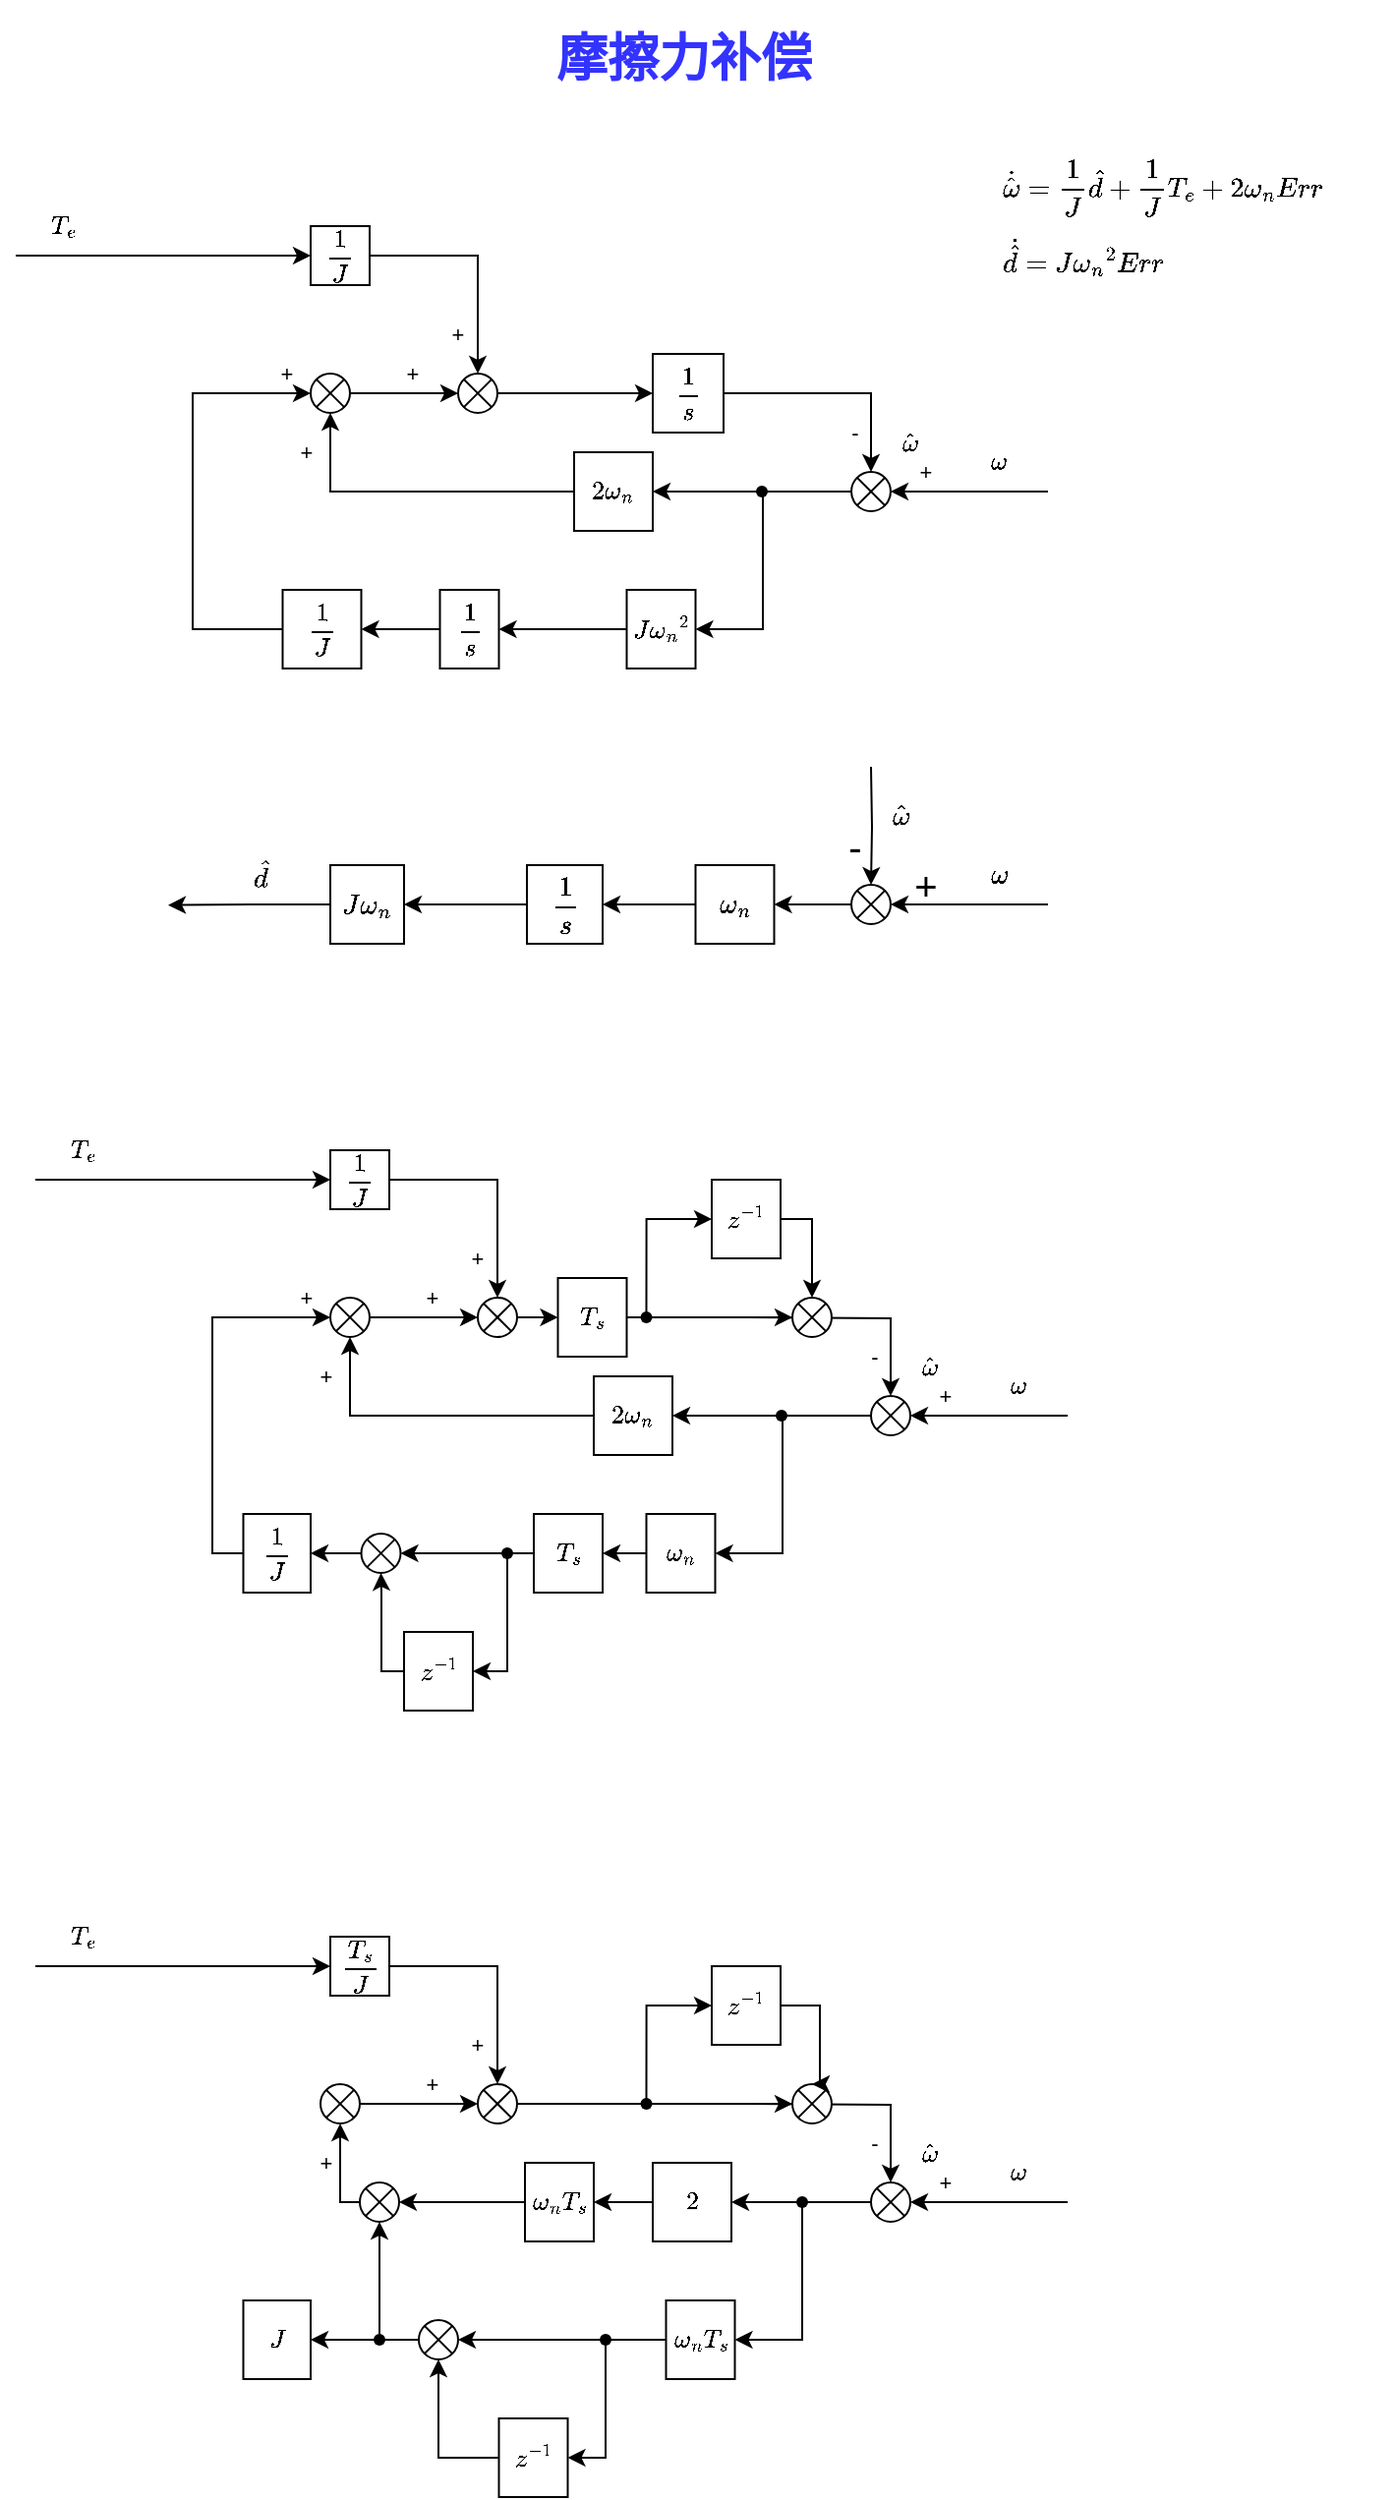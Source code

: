 <mxfile version="28.2.4">
  <diagram name="第 1 页" id="Th382Obgh3NiBqKPN3cL">
    <mxGraphModel dx="681" dy="425" grid="1" gridSize="10" guides="1" tooltips="1" connect="1" arrows="1" fold="1" page="1" pageScale="1" pageWidth="827" pageHeight="1169" math="1" shadow="0">
      <root>
        <mxCell id="0" />
        <mxCell id="1" parent="0" />
        <mxCell id="MlWx3oXdz5i_NhMliBFA-1" value="摩擦力补偿" style="text;html=1;align=center;verticalAlign=middle;whiteSpace=wrap;rounded=0;fontSize=26;fontFamily=Comic Sans MS;fontColor=#3333FF;fontStyle=1" parent="1" vertex="1">
          <mxGeometry x="260" y="20" width="280" height="60" as="geometry" />
        </mxCell>
        <mxCell id="MlWx3oXdz5i_NhMliBFA-36" style="edgeStyle=orthogonalEdgeStyle;rounded=0;orthogonalLoop=1;jettySize=auto;html=1;exitX=0;exitY=0.5;exitDx=0;exitDy=0;entryX=0;entryY=0.5;entryDx=0;entryDy=0;fontSize=11;" parent="1" source="tTgp64TYwJS2IwkTk9Bb-24" target="MlWx3oXdz5i_NhMliBFA-33" edge="1">
          <mxGeometry relative="1" as="geometry">
            <Array as="points">
              <mxPoint x="150" y="340" />
              <mxPoint x="150" y="220" />
            </Array>
          </mxGeometry>
        </mxCell>
        <mxCell id="tTgp64TYwJS2IwkTk9Bb-25" style="edgeStyle=orthogonalEdgeStyle;rounded=0;orthogonalLoop=1;jettySize=auto;html=1;exitX=0;exitY=0.5;exitDx=0;exitDy=0;entryX=1;entryY=0.5;entryDx=0;entryDy=0;fontSize=11;" edge="1" parent="1" source="MlWx3oXdz5i_NhMliBFA-4" target="tTgp64TYwJS2IwkTk9Bb-24">
          <mxGeometry relative="1" as="geometry" />
        </mxCell>
        <mxCell id="MlWx3oXdz5i_NhMliBFA-4" value="\[\frac{1}{s}\]" style="rounded=0;whiteSpace=wrap;html=1;fontSize=11;" parent="1" vertex="1">
          <mxGeometry x="275.75" y="320" width="30" height="40" as="geometry" />
        </mxCell>
        <mxCell id="MlWx3oXdz5i_NhMliBFA-37" style="edgeStyle=orthogonalEdgeStyle;rounded=0;orthogonalLoop=1;jettySize=auto;html=1;exitX=0;exitY=0.5;exitDx=0;exitDy=0;entryX=0.5;entryY=1;entryDx=0;entryDy=0;fontSize=11;" parent="1" source="MlWx3oXdz5i_NhMliBFA-5" target="MlWx3oXdz5i_NhMliBFA-33" edge="1">
          <mxGeometry relative="1" as="geometry">
            <mxPoint x="180" y="260" as="targetPoint" />
          </mxGeometry>
        </mxCell>
        <mxCell id="MlWx3oXdz5i_NhMliBFA-5" value="\[{2\omega _n}\]" style="rounded=0;whiteSpace=wrap;html=1;fontSize=11;" parent="1" vertex="1">
          <mxGeometry x="344" y="250" width="40" height="40" as="geometry" />
        </mxCell>
        <mxCell id="MlWx3oXdz5i_NhMliBFA-30" style="edgeStyle=orthogonalEdgeStyle;rounded=0;orthogonalLoop=1;jettySize=auto;html=1;exitX=0;exitY=0.5;exitDx=0;exitDy=0;entryX=1;entryY=0.5;entryDx=0;entryDy=0;fontSize=11;" parent="1" source="MlWx3oXdz5i_NhMliBFA-6" target="MlWx3oXdz5i_NhMliBFA-4" edge="1">
          <mxGeometry relative="1" as="geometry" />
        </mxCell>
        <mxCell id="MlWx3oXdz5i_NhMliBFA-6" value="\[J{\omega _n}^2\]" style="rounded=0;whiteSpace=wrap;html=1;fontSize=11;" parent="1" vertex="1">
          <mxGeometry x="370.75" y="320" width="35" height="40" as="geometry" />
        </mxCell>
        <mxCell id="MlWx3oXdz5i_NhMliBFA-7" value="" style="group;fontSize=11;" parent="1" vertex="1" connectable="0">
          <mxGeometry x="285" y="210" width="20" height="20" as="geometry" />
        </mxCell>
        <mxCell id="MlWx3oXdz5i_NhMliBFA-8" value="" style="ellipse;whiteSpace=wrap;html=1;aspect=fixed;fontSize=11;" parent="MlWx3oXdz5i_NhMliBFA-7" vertex="1">
          <mxGeometry width="20" height="20" as="geometry" />
        </mxCell>
        <mxCell id="MlWx3oXdz5i_NhMliBFA-9" value="" style="endArrow=none;html=1;rounded=0;entryX=1;entryY=1;entryDx=0;entryDy=0;exitX=0;exitY=0;exitDx=0;exitDy=0;fontSize=11;" parent="MlWx3oXdz5i_NhMliBFA-7" source="MlWx3oXdz5i_NhMliBFA-8" target="MlWx3oXdz5i_NhMliBFA-8" edge="1">
          <mxGeometry width="50" height="50" relative="1" as="geometry">
            <mxPoint x="-19.99" as="sourcePoint" />
            <mxPoint x="30.01" y="-50" as="targetPoint" />
          </mxGeometry>
        </mxCell>
        <mxCell id="MlWx3oXdz5i_NhMliBFA-10" value="" style="endArrow=none;html=1;rounded=0;entryX=0;entryY=1;entryDx=0;entryDy=0;exitX=1;exitY=0;exitDx=0;exitDy=0;fontSize=11;" parent="MlWx3oXdz5i_NhMliBFA-7" source="MlWx3oXdz5i_NhMliBFA-8" target="MlWx3oXdz5i_NhMliBFA-8" edge="1">
          <mxGeometry width="50" height="50" relative="1" as="geometry">
            <mxPoint x="-10" y="-10" as="sourcePoint" />
            <mxPoint x="29.99" y="-10" as="targetPoint" />
          </mxGeometry>
        </mxCell>
        <mxCell id="MlWx3oXdz5i_NhMliBFA-19" style="edgeStyle=orthogonalEdgeStyle;rounded=0;orthogonalLoop=1;jettySize=auto;html=1;exitX=1;exitY=0.5;exitDx=0;exitDy=0;entryX=0.5;entryY=0;entryDx=0;entryDy=0;fontSize=11;" parent="1" source="MlWx3oXdz5i_NhMliBFA-13" target="MlWx3oXdz5i_NhMliBFA-8" edge="1">
          <mxGeometry relative="1" as="geometry" />
        </mxCell>
        <mxCell id="MlWx3oXdz5i_NhMliBFA-13" value="\[\frac{1}{J}\]" style="rounded=0;whiteSpace=wrap;html=1;fontSize=11;" parent="1" vertex="1">
          <mxGeometry x="210" y="135" width="30" height="30" as="geometry" />
        </mxCell>
        <mxCell id="MlWx3oXdz5i_NhMliBFA-17" style="edgeStyle=orthogonalEdgeStyle;rounded=0;orthogonalLoop=1;jettySize=auto;html=1;exitX=0;exitY=1;exitDx=0;exitDy=0;entryX=0;entryY=0.5;entryDx=0;entryDy=0;fontSize=11;" parent="1" source="MlWx3oXdz5i_NhMliBFA-16" target="MlWx3oXdz5i_NhMliBFA-13" edge="1">
          <mxGeometry relative="1" as="geometry">
            <Array as="points">
              <mxPoint x="140" y="150" />
              <mxPoint x="140" y="150" />
            </Array>
          </mxGeometry>
        </mxCell>
        <mxCell id="MlWx3oXdz5i_NhMliBFA-16" value="\[{T_e}\]" style="rounded=0;whiteSpace=wrap;html=1;fontSize=11;strokeColor=none;fillColor=none;" parent="1" vertex="1">
          <mxGeometry x="60" y="120" width="50" height="30" as="geometry" />
        </mxCell>
        <mxCell id="MlWx3oXdz5i_NhMliBFA-27" style="edgeStyle=orthogonalEdgeStyle;rounded=0;orthogonalLoop=1;jettySize=auto;html=1;exitX=1;exitY=0.5;exitDx=0;exitDy=0;entryX=0.5;entryY=0;entryDx=0;entryDy=0;fontSize=11;" parent="1" source="MlWx3oXdz5i_NhMliBFA-18" target="MlWx3oXdz5i_NhMliBFA-24" edge="1">
          <mxGeometry relative="1" as="geometry" />
        </mxCell>
        <mxCell id="MlWx3oXdz5i_NhMliBFA-18" value="\[\frac{1}{s}\]" style="rounded=0;whiteSpace=wrap;html=1;fontSize=11;" parent="1" vertex="1">
          <mxGeometry x="384" y="200" width="36" height="40" as="geometry" />
        </mxCell>
        <mxCell id="MlWx3oXdz5i_NhMliBFA-28" style="edgeStyle=orthogonalEdgeStyle;rounded=0;orthogonalLoop=1;jettySize=auto;html=1;exitX=1;exitY=1;exitDx=0;exitDy=0;entryX=1;entryY=0.5;entryDx=0;entryDy=0;fontSize=11;" parent="1" source="MlWx3oXdz5i_NhMliBFA-21" target="MlWx3oXdz5i_NhMliBFA-24" edge="1">
          <mxGeometry relative="1" as="geometry">
            <Array as="points">
              <mxPoint x="545" y="270" />
              <mxPoint x="545" y="270" />
            </Array>
          </mxGeometry>
        </mxCell>
        <mxCell id="MlWx3oXdz5i_NhMliBFA-21" value="\[\omega \]" style="rounded=0;whiteSpace=wrap;html=1;fontSize=11;strokeColor=none;fillColor=none;" parent="1" vertex="1">
          <mxGeometry x="535" y="240" width="50" height="30" as="geometry" />
        </mxCell>
        <mxCell id="MlWx3oXdz5i_NhMliBFA-23" value="" style="group;fontSize=11;" parent="1" vertex="1" connectable="0">
          <mxGeometry x="485" y="260" width="20" height="20" as="geometry" />
        </mxCell>
        <mxCell id="MlWx3oXdz5i_NhMliBFA-24" value="" style="ellipse;whiteSpace=wrap;html=1;aspect=fixed;fontSize=11;" parent="MlWx3oXdz5i_NhMliBFA-23" vertex="1">
          <mxGeometry width="20" height="20" as="geometry" />
        </mxCell>
        <mxCell id="MlWx3oXdz5i_NhMliBFA-25" value="" style="endArrow=none;html=1;rounded=0;entryX=1;entryY=1;entryDx=0;entryDy=0;exitX=0;exitY=0;exitDx=0;exitDy=0;fontSize=11;" parent="MlWx3oXdz5i_NhMliBFA-23" source="MlWx3oXdz5i_NhMliBFA-24" target="MlWx3oXdz5i_NhMliBFA-24" edge="1">
          <mxGeometry width="50" height="50" relative="1" as="geometry">
            <mxPoint x="-19.99" as="sourcePoint" />
            <mxPoint x="30.01" y="-50" as="targetPoint" />
          </mxGeometry>
        </mxCell>
        <mxCell id="MlWx3oXdz5i_NhMliBFA-26" value="" style="endArrow=none;html=1;rounded=0;entryX=0;entryY=1;entryDx=0;entryDy=0;exitX=1;exitY=0;exitDx=0;exitDy=0;fontSize=11;" parent="MlWx3oXdz5i_NhMliBFA-23" source="MlWx3oXdz5i_NhMliBFA-24" target="MlWx3oXdz5i_NhMliBFA-24" edge="1">
          <mxGeometry width="50" height="50" relative="1" as="geometry">
            <mxPoint x="-10" y="-10" as="sourcePoint" />
            <mxPoint x="29.99" y="-10" as="targetPoint" />
          </mxGeometry>
        </mxCell>
        <mxCell id="MlWx3oXdz5i_NhMliBFA-29" style="edgeStyle=orthogonalEdgeStyle;rounded=0;orthogonalLoop=1;jettySize=auto;html=1;exitX=0;exitY=0.5;exitDx=0;exitDy=0;entryX=1;entryY=0.5;entryDx=0;entryDy=0;fontSize=11;" parent="1" source="MlWx3oXdz5i_NhMliBFA-24" target="MlWx3oXdz5i_NhMliBFA-6" edge="1">
          <mxGeometry relative="1" as="geometry">
            <Array as="points">
              <mxPoint x="440" y="270" />
              <mxPoint x="440" y="340" />
            </Array>
          </mxGeometry>
        </mxCell>
        <mxCell id="MlWx3oXdz5i_NhMliBFA-32" value="" style="group;fontSize=11;" parent="1" vertex="1" connectable="0">
          <mxGeometry x="210" y="210" width="20" height="20" as="geometry" />
        </mxCell>
        <mxCell id="MlWx3oXdz5i_NhMliBFA-33" value="" style="ellipse;whiteSpace=wrap;html=1;aspect=fixed;fontSize=11;" parent="MlWx3oXdz5i_NhMliBFA-32" vertex="1">
          <mxGeometry width="20" height="20" as="geometry" />
        </mxCell>
        <mxCell id="MlWx3oXdz5i_NhMliBFA-34" value="" style="endArrow=none;html=1;rounded=0;entryX=1;entryY=1;entryDx=0;entryDy=0;exitX=0;exitY=0;exitDx=0;exitDy=0;fontSize=11;" parent="MlWx3oXdz5i_NhMliBFA-32" source="MlWx3oXdz5i_NhMliBFA-33" target="MlWx3oXdz5i_NhMliBFA-33" edge="1">
          <mxGeometry width="50" height="50" relative="1" as="geometry">
            <mxPoint x="-19.99" as="sourcePoint" />
            <mxPoint x="30.01" y="-50" as="targetPoint" />
          </mxGeometry>
        </mxCell>
        <mxCell id="MlWx3oXdz5i_NhMliBFA-35" value="" style="endArrow=none;html=1;rounded=0;entryX=0;entryY=1;entryDx=0;entryDy=0;exitX=1;exitY=0;exitDx=0;exitDy=0;fontSize=11;" parent="MlWx3oXdz5i_NhMliBFA-32" source="MlWx3oXdz5i_NhMliBFA-33" target="MlWx3oXdz5i_NhMliBFA-33" edge="1">
          <mxGeometry width="50" height="50" relative="1" as="geometry">
            <mxPoint x="-10" y="-10" as="sourcePoint" />
            <mxPoint x="29.99" y="-10" as="targetPoint" />
          </mxGeometry>
        </mxCell>
        <mxCell id="MlWx3oXdz5i_NhMliBFA-39" value="" style="shape=waypoint;sketch=0;fillStyle=solid;size=6;pointerEvents=1;points=[];fillColor=none;resizable=0;rotatable=0;perimeter=centerPerimeter;snapToPoint=1;fontSize=11;" parent="1" vertex="1">
          <mxGeometry x="429.5" y="260" width="20" height="20" as="geometry" />
        </mxCell>
        <mxCell id="MlWx3oXdz5i_NhMliBFA-42" style="edgeStyle=orthogonalEdgeStyle;rounded=0;orthogonalLoop=1;jettySize=auto;html=1;exitX=1;exitY=0.5;exitDx=0;exitDy=0;entryX=0;entryY=0.5;entryDx=0;entryDy=0;fontSize=11;" parent="1" source="MlWx3oXdz5i_NhMliBFA-33" target="MlWx3oXdz5i_NhMliBFA-8" edge="1">
          <mxGeometry relative="1" as="geometry" />
        </mxCell>
        <mxCell id="MlWx3oXdz5i_NhMliBFA-43" style="edgeStyle=orthogonalEdgeStyle;rounded=0;orthogonalLoop=1;jettySize=auto;html=1;exitX=1;exitY=0.5;exitDx=0;exitDy=0;entryX=0;entryY=0.5;entryDx=0;entryDy=0;fontSize=11;" parent="1" source="MlWx3oXdz5i_NhMliBFA-8" target="MlWx3oXdz5i_NhMliBFA-18" edge="1">
          <mxGeometry relative="1" as="geometry" />
        </mxCell>
        <mxCell id="MlWx3oXdz5i_NhMliBFA-44" value="+" style="text;html=1;align=center;verticalAlign=middle;whiteSpace=wrap;rounded=0;fontSize=11;" parent="1" vertex="1">
          <mxGeometry x="272.87" y="180" width="24.25" height="20" as="geometry" />
        </mxCell>
        <mxCell id="MlWx3oXdz5i_NhMliBFA-45" value="+" style="text;html=1;align=center;verticalAlign=middle;whiteSpace=wrap;rounded=0;fontSize=11;" parent="1" vertex="1">
          <mxGeometry x="250" y="200" width="24.25" height="20" as="geometry" />
        </mxCell>
        <mxCell id="MlWx3oXdz5i_NhMliBFA-46" value="+" style="text;html=1;align=center;verticalAlign=middle;whiteSpace=wrap;rounded=0;fontSize=11;" parent="1" vertex="1">
          <mxGeometry x="185.75" y="200" width="24.25" height="20" as="geometry" />
        </mxCell>
        <mxCell id="MlWx3oXdz5i_NhMliBFA-47" value="+" style="text;html=1;align=center;verticalAlign=middle;whiteSpace=wrap;rounded=0;fontSize=11;" parent="1" vertex="1">
          <mxGeometry x="195.75" y="240" width="24.25" height="20" as="geometry" />
        </mxCell>
        <mxCell id="MlWx3oXdz5i_NhMliBFA-48" value="-" style="text;html=1;align=center;verticalAlign=middle;whiteSpace=wrap;rounded=0;fontSize=11;" parent="1" vertex="1">
          <mxGeometry x="475" y="230" width="24.25" height="20" as="geometry" />
        </mxCell>
        <mxCell id="MlWx3oXdz5i_NhMliBFA-49" value="+" style="text;html=1;align=center;verticalAlign=middle;whiteSpace=wrap;rounded=0;fontSize=11;" parent="1" vertex="1">
          <mxGeometry x="510.75" y="250" width="24.25" height="20" as="geometry" />
        </mxCell>
        <mxCell id="MlWx3oXdz5i_NhMliBFA-50" value="\[{\hat \omega }\]" style="rounded=0;whiteSpace=wrap;html=1;fontSize=11;strokeColor=none;fillColor=none;" parent="1" vertex="1">
          <mxGeometry x="490" y="230" width="50" height="30" as="geometry" />
        </mxCell>
        <mxCell id="tTgp64TYwJS2IwkTk9Bb-1" style="edgeStyle=orthogonalEdgeStyle;rounded=0;orthogonalLoop=1;jettySize=auto;html=1;exitX=1;exitY=1;exitDx=0;exitDy=0;entryX=1;entryY=0.5;entryDx=0;entryDy=0;" edge="1" parent="1" source="tTgp64TYwJS2IwkTk9Bb-2" target="tTgp64TYwJS2IwkTk9Bb-4">
          <mxGeometry relative="1" as="geometry">
            <Array as="points">
              <mxPoint x="545" y="480" />
              <mxPoint x="545" y="480" />
            </Array>
          </mxGeometry>
        </mxCell>
        <mxCell id="tTgp64TYwJS2IwkTk9Bb-2" value="\[\omega \]" style="rounded=0;whiteSpace=wrap;html=1;fontSize=12;strokeColor=none;fillColor=none;" vertex="1" parent="1">
          <mxGeometry x="535" y="450" width="50" height="30" as="geometry" />
        </mxCell>
        <mxCell id="tTgp64TYwJS2IwkTk9Bb-3" value="" style="group" vertex="1" connectable="0" parent="1">
          <mxGeometry x="485" y="470" width="20" height="20" as="geometry" />
        </mxCell>
        <mxCell id="tTgp64TYwJS2IwkTk9Bb-4" value="" style="ellipse;whiteSpace=wrap;html=1;aspect=fixed;" vertex="1" parent="tTgp64TYwJS2IwkTk9Bb-3">
          <mxGeometry width="20" height="20" as="geometry" />
        </mxCell>
        <mxCell id="tTgp64TYwJS2IwkTk9Bb-5" value="" style="endArrow=none;html=1;rounded=0;entryX=1;entryY=1;entryDx=0;entryDy=0;exitX=0;exitY=0;exitDx=0;exitDy=0;" edge="1" parent="tTgp64TYwJS2IwkTk9Bb-3" source="tTgp64TYwJS2IwkTk9Bb-4" target="tTgp64TYwJS2IwkTk9Bb-4">
          <mxGeometry width="50" height="50" relative="1" as="geometry">
            <mxPoint x="-19.99" as="sourcePoint" />
            <mxPoint x="30.01" y="-50" as="targetPoint" />
          </mxGeometry>
        </mxCell>
        <mxCell id="tTgp64TYwJS2IwkTk9Bb-6" value="" style="endArrow=none;html=1;rounded=0;entryX=0;entryY=1;entryDx=0;entryDy=0;exitX=1;exitY=0;exitDx=0;exitDy=0;" edge="1" parent="tTgp64TYwJS2IwkTk9Bb-3" source="tTgp64TYwJS2IwkTk9Bb-4" target="tTgp64TYwJS2IwkTk9Bb-4">
          <mxGeometry width="50" height="50" relative="1" as="geometry">
            <mxPoint x="-10" y="-10" as="sourcePoint" />
            <mxPoint x="29.99" y="-10" as="targetPoint" />
          </mxGeometry>
        </mxCell>
        <mxCell id="tTgp64TYwJS2IwkTk9Bb-7" value="-" style="text;html=1;align=center;verticalAlign=middle;whiteSpace=wrap;rounded=0;fontSize=20;" vertex="1" parent="1">
          <mxGeometry x="475" y="440" width="24.25" height="20" as="geometry" />
        </mxCell>
        <mxCell id="tTgp64TYwJS2IwkTk9Bb-8" value="+" style="text;html=1;align=center;verticalAlign=middle;whiteSpace=wrap;rounded=0;fontSize=20;" vertex="1" parent="1">
          <mxGeometry x="510.75" y="460" width="24.25" height="20" as="geometry" />
        </mxCell>
        <mxCell id="tTgp64TYwJS2IwkTk9Bb-9" value="\[{\hat \omega }\]" style="rounded=0;whiteSpace=wrap;html=1;fontSize=12;strokeColor=none;fillColor=none;" vertex="1" parent="1">
          <mxGeometry x="485" y="420" width="50" height="30" as="geometry" />
        </mxCell>
        <mxCell id="tTgp64TYwJS2IwkTk9Bb-10" style="edgeStyle=orthogonalEdgeStyle;rounded=0;orthogonalLoop=1;jettySize=auto;html=1;entryX=0.5;entryY=0;entryDx=0;entryDy=0;" edge="1" parent="1" target="tTgp64TYwJS2IwkTk9Bb-4">
          <mxGeometry relative="1" as="geometry">
            <mxPoint x="495" y="410" as="sourcePoint" />
            <mxPoint x="511" y="460" as="targetPoint" />
          </mxGeometry>
        </mxCell>
        <mxCell id="tTgp64TYwJS2IwkTk9Bb-19" style="edgeStyle=orthogonalEdgeStyle;rounded=0;orthogonalLoop=1;jettySize=auto;html=1;exitX=0;exitY=0.5;exitDx=0;exitDy=0;entryX=1;entryY=0.5;entryDx=0;entryDy=0;" edge="1" parent="1" source="tTgp64TYwJS2IwkTk9Bb-11" target="tTgp64TYwJS2IwkTk9Bb-18">
          <mxGeometry relative="1" as="geometry" />
        </mxCell>
        <mxCell id="tTgp64TYwJS2IwkTk9Bb-11" value="\[{\omega _n}\]" style="rounded=0;whiteSpace=wrap;html=1;fontSize=12;" vertex="1" parent="1">
          <mxGeometry x="405.75" y="460" width="40" height="40" as="geometry" />
        </mxCell>
        <mxCell id="tTgp64TYwJS2IwkTk9Bb-12" style="edgeStyle=orthogonalEdgeStyle;rounded=0;orthogonalLoop=1;jettySize=auto;html=1;exitX=0;exitY=0.5;exitDx=0;exitDy=0;entryX=1;entryY=0.5;entryDx=0;entryDy=0;" edge="1" parent="1" source="tTgp64TYwJS2IwkTk9Bb-4" target="tTgp64TYwJS2IwkTk9Bb-11">
          <mxGeometry relative="1" as="geometry" />
        </mxCell>
        <mxCell id="tTgp64TYwJS2IwkTk9Bb-15" value="&lt;span style=&quot;&quot;&gt;\[\dot {\hat \omega} = \frac{1}{J}\hat d + \frac{1}{J}T_e + 2{\omega _n}Err\]&lt;/span&gt;" style="text;html=1;align=left;verticalAlign=middle;whiteSpace=wrap;rounded=0;" vertex="1" parent="1">
          <mxGeometry x="560" y="100" width="200" height="30" as="geometry" />
        </mxCell>
        <mxCell id="tTgp64TYwJS2IwkTk9Bb-17" value="&lt;span style=&quot;&quot;&gt;\[\dot {\hat d} = J{\omega _n}^2Err\]&lt;/span&gt;" style="text;html=1;align=left;verticalAlign=middle;whiteSpace=wrap;rounded=0;" vertex="1" parent="1">
          <mxGeometry x="560" y="135" width="200" height="30" as="geometry" />
        </mxCell>
        <mxCell id="tTgp64TYwJS2IwkTk9Bb-21" style="edgeStyle=orthogonalEdgeStyle;rounded=0;orthogonalLoop=1;jettySize=auto;html=1;exitX=0;exitY=0.5;exitDx=0;exitDy=0;entryX=1;entryY=0.5;entryDx=0;entryDy=0;" edge="1" parent="1" source="tTgp64TYwJS2IwkTk9Bb-18" target="tTgp64TYwJS2IwkTk9Bb-20">
          <mxGeometry relative="1" as="geometry" />
        </mxCell>
        <mxCell id="tTgp64TYwJS2IwkTk9Bb-18" value="\[\frac{1}{s}\]" style="rounded=0;whiteSpace=wrap;html=1;fontSize=12;" vertex="1" parent="1">
          <mxGeometry x="320" y="460" width="38.5" height="40" as="geometry" />
        </mxCell>
        <mxCell id="tTgp64TYwJS2IwkTk9Bb-22" style="edgeStyle=orthogonalEdgeStyle;rounded=0;orthogonalLoop=1;jettySize=auto;html=1;exitX=0;exitY=0.5;exitDx=0;exitDy=0;" edge="1" parent="1" source="tTgp64TYwJS2IwkTk9Bb-20">
          <mxGeometry relative="1" as="geometry">
            <mxPoint x="137.5" y="480.333" as="targetPoint" />
          </mxGeometry>
        </mxCell>
        <mxCell id="tTgp64TYwJS2IwkTk9Bb-20" value="\[J{\omega _n}\]" style="rounded=0;whiteSpace=wrap;html=1;fontSize=12;" vertex="1" parent="1">
          <mxGeometry x="220" y="460" width="37.5" height="40" as="geometry" />
        </mxCell>
        <mxCell id="tTgp64TYwJS2IwkTk9Bb-23" value="\[{\hat d}\]" style="rounded=0;whiteSpace=wrap;html=1;fontSize=12;strokeColor=none;fillColor=none;" vertex="1" parent="1">
          <mxGeometry x="160" y="450" width="50" height="30" as="geometry" />
        </mxCell>
        <mxCell id="tTgp64TYwJS2IwkTk9Bb-24" value="\[\frac{1}{J}\]" style="rounded=0;whiteSpace=wrap;html=1;fontSize=11;" vertex="1" parent="1">
          <mxGeometry x="195.75" y="320" width="40" height="40" as="geometry" />
        </mxCell>
        <mxCell id="tTgp64TYwJS2IwkTk9Bb-26" style="edgeStyle=orthogonalEdgeStyle;rounded=0;orthogonalLoop=1;jettySize=auto;html=1;exitX=0;exitY=0.5;exitDx=0;exitDy=0;entryX=1;entryY=0.5;entryDx=0;entryDy=0;" edge="1" parent="1" source="MlWx3oXdz5i_NhMliBFA-24" target="MlWx3oXdz5i_NhMliBFA-5">
          <mxGeometry relative="1" as="geometry" />
        </mxCell>
        <mxCell id="tTgp64TYwJS2IwkTk9Bb-27" style="edgeStyle=orthogonalEdgeStyle;rounded=0;orthogonalLoop=1;jettySize=auto;html=1;exitX=0;exitY=0.5;exitDx=0;exitDy=0;entryX=0;entryY=0.5;entryDx=0;entryDy=0;fontSize=11;" edge="1" parent="1" source="tTgp64TYwJS2IwkTk9Bb-65" target="tTgp64TYwJS2IwkTk9Bb-52">
          <mxGeometry relative="1" as="geometry">
            <Array as="points">
              <mxPoint x="160" y="810" />
              <mxPoint x="160" y="690" />
            </Array>
          </mxGeometry>
        </mxCell>
        <mxCell id="tTgp64TYwJS2IwkTk9Bb-28" style="edgeStyle=orthogonalEdgeStyle;rounded=0;orthogonalLoop=1;jettySize=auto;html=1;exitX=0;exitY=0.5;exitDx=0;exitDy=0;entryX=1;entryY=0.5;entryDx=0;entryDy=0;fontSize=11;" edge="1" parent="1" source="tTgp64TYwJS2IwkTk9Bb-69" target="tTgp64TYwJS2IwkTk9Bb-65">
          <mxGeometry relative="1" as="geometry">
            <mxPoint x="285.75" y="810" as="sourcePoint" />
          </mxGeometry>
        </mxCell>
        <mxCell id="tTgp64TYwJS2IwkTk9Bb-30" style="edgeStyle=orthogonalEdgeStyle;rounded=0;orthogonalLoop=1;jettySize=auto;html=1;exitX=0;exitY=0.5;exitDx=0;exitDy=0;entryX=0.5;entryY=1;entryDx=0;entryDy=0;fontSize=11;" edge="1" parent="1" source="tTgp64TYwJS2IwkTk9Bb-31" target="tTgp64TYwJS2IwkTk9Bb-52">
          <mxGeometry relative="1" as="geometry">
            <mxPoint x="190" y="730" as="targetPoint" />
          </mxGeometry>
        </mxCell>
        <mxCell id="tTgp64TYwJS2IwkTk9Bb-31" value="\[{2\omega _n}\]" style="rounded=0;whiteSpace=wrap;html=1;fontSize=11;" vertex="1" parent="1">
          <mxGeometry x="354" y="720" width="40" height="40" as="geometry" />
        </mxCell>
        <mxCell id="tTgp64TYwJS2IwkTk9Bb-32" style="edgeStyle=orthogonalEdgeStyle;rounded=0;orthogonalLoop=1;jettySize=auto;html=1;exitX=0;exitY=0.5;exitDx=0;exitDy=0;fontSize=11;entryX=1;entryY=0.5;entryDx=0;entryDy=0;" edge="1" parent="1" source="tTgp64TYwJS2IwkTk9Bb-33" target="tTgp64TYwJS2IwkTk9Bb-72">
          <mxGeometry relative="1" as="geometry">
            <mxPoint x="350" y="810" as="targetPoint" />
          </mxGeometry>
        </mxCell>
        <mxCell id="tTgp64TYwJS2IwkTk9Bb-33" value="\[{\omega _n}\]" style="rounded=0;whiteSpace=wrap;html=1;fontSize=11;" vertex="1" parent="1">
          <mxGeometry x="380.75" y="790" width="35" height="40" as="geometry" />
        </mxCell>
        <mxCell id="tTgp64TYwJS2IwkTk9Bb-34" value="" style="group;fontSize=11;" vertex="1" connectable="0" parent="1">
          <mxGeometry x="295" y="680" width="20" height="20" as="geometry" />
        </mxCell>
        <mxCell id="tTgp64TYwJS2IwkTk9Bb-35" value="" style="ellipse;whiteSpace=wrap;html=1;aspect=fixed;fontSize=11;" vertex="1" parent="tTgp64TYwJS2IwkTk9Bb-34">
          <mxGeometry width="20" height="20" as="geometry" />
        </mxCell>
        <mxCell id="tTgp64TYwJS2IwkTk9Bb-36" value="" style="endArrow=none;html=1;rounded=0;entryX=1;entryY=1;entryDx=0;entryDy=0;exitX=0;exitY=0;exitDx=0;exitDy=0;fontSize=11;" edge="1" parent="tTgp64TYwJS2IwkTk9Bb-34" source="tTgp64TYwJS2IwkTk9Bb-35" target="tTgp64TYwJS2IwkTk9Bb-35">
          <mxGeometry width="50" height="50" relative="1" as="geometry">
            <mxPoint x="-19.99" as="sourcePoint" />
            <mxPoint x="30.01" y="-50" as="targetPoint" />
          </mxGeometry>
        </mxCell>
        <mxCell id="tTgp64TYwJS2IwkTk9Bb-37" value="" style="endArrow=none;html=1;rounded=0;entryX=0;entryY=1;entryDx=0;entryDy=0;exitX=1;exitY=0;exitDx=0;exitDy=0;fontSize=11;" edge="1" parent="tTgp64TYwJS2IwkTk9Bb-34" source="tTgp64TYwJS2IwkTk9Bb-35" target="tTgp64TYwJS2IwkTk9Bb-35">
          <mxGeometry width="50" height="50" relative="1" as="geometry">
            <mxPoint x="-10" y="-10" as="sourcePoint" />
            <mxPoint x="29.99" y="-10" as="targetPoint" />
          </mxGeometry>
        </mxCell>
        <mxCell id="tTgp64TYwJS2IwkTk9Bb-38" style="edgeStyle=orthogonalEdgeStyle;rounded=0;orthogonalLoop=1;jettySize=auto;html=1;exitX=1;exitY=0.5;exitDx=0;exitDy=0;entryX=0.5;entryY=0;entryDx=0;entryDy=0;fontSize=11;" edge="1" parent="1" source="tTgp64TYwJS2IwkTk9Bb-39" target="tTgp64TYwJS2IwkTk9Bb-35">
          <mxGeometry relative="1" as="geometry" />
        </mxCell>
        <mxCell id="tTgp64TYwJS2IwkTk9Bb-39" value="\[\frac{1}{J}\]" style="rounded=0;whiteSpace=wrap;html=1;fontSize=11;" vertex="1" parent="1">
          <mxGeometry x="220" y="605" width="30" height="30" as="geometry" />
        </mxCell>
        <mxCell id="tTgp64TYwJS2IwkTk9Bb-40" style="edgeStyle=orthogonalEdgeStyle;rounded=0;orthogonalLoop=1;jettySize=auto;html=1;exitX=0;exitY=1;exitDx=0;exitDy=0;entryX=0;entryY=0.5;entryDx=0;entryDy=0;fontSize=11;" edge="1" parent="1" source="tTgp64TYwJS2IwkTk9Bb-41" target="tTgp64TYwJS2IwkTk9Bb-39">
          <mxGeometry relative="1" as="geometry">
            <Array as="points">
              <mxPoint x="150" y="620" />
              <mxPoint x="150" y="620" />
            </Array>
          </mxGeometry>
        </mxCell>
        <mxCell id="tTgp64TYwJS2IwkTk9Bb-41" value="\[{T_e}\]" style="rounded=0;whiteSpace=wrap;html=1;fontSize=11;strokeColor=none;fillColor=none;" vertex="1" parent="1">
          <mxGeometry x="70" y="590" width="50" height="30" as="geometry" />
        </mxCell>
        <mxCell id="tTgp64TYwJS2IwkTk9Bb-42" style="edgeStyle=orthogonalEdgeStyle;rounded=0;orthogonalLoop=1;jettySize=auto;html=1;exitX=1;exitY=0.5;exitDx=0;exitDy=0;entryX=0.5;entryY=0;entryDx=0;entryDy=0;fontSize=11;" edge="1" parent="1" target="tTgp64TYwJS2IwkTk9Bb-47">
          <mxGeometry relative="1" as="geometry">
            <mxPoint x="430" y="690" as="sourcePoint" />
          </mxGeometry>
        </mxCell>
        <mxCell id="tTgp64TYwJS2IwkTk9Bb-44" style="edgeStyle=orthogonalEdgeStyle;rounded=0;orthogonalLoop=1;jettySize=auto;html=1;exitX=1;exitY=1;exitDx=0;exitDy=0;entryX=1;entryY=0.5;entryDx=0;entryDy=0;fontSize=11;" edge="1" parent="1" source="tTgp64TYwJS2IwkTk9Bb-45" target="tTgp64TYwJS2IwkTk9Bb-47">
          <mxGeometry relative="1" as="geometry">
            <Array as="points">
              <mxPoint x="555" y="740" />
              <mxPoint x="555" y="740" />
            </Array>
          </mxGeometry>
        </mxCell>
        <mxCell id="tTgp64TYwJS2IwkTk9Bb-45" value="\[\omega \]" style="rounded=0;whiteSpace=wrap;html=1;fontSize=11;strokeColor=none;fillColor=none;" vertex="1" parent="1">
          <mxGeometry x="545" y="710" width="50" height="30" as="geometry" />
        </mxCell>
        <mxCell id="tTgp64TYwJS2IwkTk9Bb-46" value="" style="group;fontSize=11;" vertex="1" connectable="0" parent="1">
          <mxGeometry x="495" y="730" width="20" height="20" as="geometry" />
        </mxCell>
        <mxCell id="tTgp64TYwJS2IwkTk9Bb-47" value="" style="ellipse;whiteSpace=wrap;html=1;aspect=fixed;fontSize=11;" vertex="1" parent="tTgp64TYwJS2IwkTk9Bb-46">
          <mxGeometry width="20" height="20" as="geometry" />
        </mxCell>
        <mxCell id="tTgp64TYwJS2IwkTk9Bb-48" value="" style="endArrow=none;html=1;rounded=0;entryX=1;entryY=1;entryDx=0;entryDy=0;exitX=0;exitY=0;exitDx=0;exitDy=0;fontSize=11;" edge="1" parent="tTgp64TYwJS2IwkTk9Bb-46" source="tTgp64TYwJS2IwkTk9Bb-47" target="tTgp64TYwJS2IwkTk9Bb-47">
          <mxGeometry width="50" height="50" relative="1" as="geometry">
            <mxPoint x="-19.99" as="sourcePoint" />
            <mxPoint x="30.01" y="-50" as="targetPoint" />
          </mxGeometry>
        </mxCell>
        <mxCell id="tTgp64TYwJS2IwkTk9Bb-49" value="" style="endArrow=none;html=1;rounded=0;entryX=0;entryY=1;entryDx=0;entryDy=0;exitX=1;exitY=0;exitDx=0;exitDy=0;fontSize=11;" edge="1" parent="tTgp64TYwJS2IwkTk9Bb-46" source="tTgp64TYwJS2IwkTk9Bb-47" target="tTgp64TYwJS2IwkTk9Bb-47">
          <mxGeometry width="50" height="50" relative="1" as="geometry">
            <mxPoint x="-10" y="-10" as="sourcePoint" />
            <mxPoint x="29.99" y="-10" as="targetPoint" />
          </mxGeometry>
        </mxCell>
        <mxCell id="tTgp64TYwJS2IwkTk9Bb-50" style="edgeStyle=orthogonalEdgeStyle;rounded=0;orthogonalLoop=1;jettySize=auto;html=1;exitX=0;exitY=0.5;exitDx=0;exitDy=0;entryX=1;entryY=0.5;entryDx=0;entryDy=0;fontSize=11;" edge="1" parent="1" source="tTgp64TYwJS2IwkTk9Bb-47" target="tTgp64TYwJS2IwkTk9Bb-33">
          <mxGeometry relative="1" as="geometry">
            <Array as="points">
              <mxPoint x="450" y="740" />
              <mxPoint x="450" y="810" />
            </Array>
          </mxGeometry>
        </mxCell>
        <mxCell id="tTgp64TYwJS2IwkTk9Bb-51" value="" style="group;fontSize=11;" vertex="1" connectable="0" parent="1">
          <mxGeometry x="220" y="680" width="20" height="20" as="geometry" />
        </mxCell>
        <mxCell id="tTgp64TYwJS2IwkTk9Bb-52" value="" style="ellipse;whiteSpace=wrap;html=1;aspect=fixed;fontSize=11;" vertex="1" parent="tTgp64TYwJS2IwkTk9Bb-51">
          <mxGeometry width="20" height="20" as="geometry" />
        </mxCell>
        <mxCell id="tTgp64TYwJS2IwkTk9Bb-53" value="" style="endArrow=none;html=1;rounded=0;entryX=1;entryY=1;entryDx=0;entryDy=0;exitX=0;exitY=0;exitDx=0;exitDy=0;fontSize=11;" edge="1" parent="tTgp64TYwJS2IwkTk9Bb-51" source="tTgp64TYwJS2IwkTk9Bb-52" target="tTgp64TYwJS2IwkTk9Bb-52">
          <mxGeometry width="50" height="50" relative="1" as="geometry">
            <mxPoint x="-19.99" as="sourcePoint" />
            <mxPoint x="30.01" y="-50" as="targetPoint" />
          </mxGeometry>
        </mxCell>
        <mxCell id="tTgp64TYwJS2IwkTk9Bb-54" value="" style="endArrow=none;html=1;rounded=0;entryX=0;entryY=1;entryDx=0;entryDy=0;exitX=1;exitY=0;exitDx=0;exitDy=0;fontSize=11;" edge="1" parent="tTgp64TYwJS2IwkTk9Bb-51" source="tTgp64TYwJS2IwkTk9Bb-52" target="tTgp64TYwJS2IwkTk9Bb-52">
          <mxGeometry width="50" height="50" relative="1" as="geometry">
            <mxPoint x="-10" y="-10" as="sourcePoint" />
            <mxPoint x="29.99" y="-10" as="targetPoint" />
          </mxGeometry>
        </mxCell>
        <mxCell id="tTgp64TYwJS2IwkTk9Bb-55" value="" style="shape=waypoint;sketch=0;fillStyle=solid;size=6;pointerEvents=1;points=[];fillColor=none;resizable=0;rotatable=0;perimeter=centerPerimeter;snapToPoint=1;fontSize=11;" vertex="1" parent="1">
          <mxGeometry x="439.5" y="730" width="20" height="20" as="geometry" />
        </mxCell>
        <mxCell id="tTgp64TYwJS2IwkTk9Bb-56" style="edgeStyle=orthogonalEdgeStyle;rounded=0;orthogonalLoop=1;jettySize=auto;html=1;exitX=1;exitY=0.5;exitDx=0;exitDy=0;entryX=0;entryY=0.5;entryDx=0;entryDy=0;fontSize=11;" edge="1" parent="1" source="tTgp64TYwJS2IwkTk9Bb-52" target="tTgp64TYwJS2IwkTk9Bb-35">
          <mxGeometry relative="1" as="geometry" />
        </mxCell>
        <mxCell id="tTgp64TYwJS2IwkTk9Bb-57" style="edgeStyle=orthogonalEdgeStyle;rounded=0;orthogonalLoop=1;jettySize=auto;html=1;exitX=1;exitY=0.5;exitDx=0;exitDy=0;entryX=0;entryY=0.5;entryDx=0;entryDy=0;fontSize=11;" edge="1" parent="1" source="tTgp64TYwJS2IwkTk9Bb-87" target="tTgp64TYwJS2IwkTk9Bb-79">
          <mxGeometry relative="1" as="geometry">
            <mxPoint x="394" y="690" as="targetPoint" />
          </mxGeometry>
        </mxCell>
        <mxCell id="tTgp64TYwJS2IwkTk9Bb-58" value="+" style="text;html=1;align=center;verticalAlign=middle;whiteSpace=wrap;rounded=0;fontSize=11;" vertex="1" parent="1">
          <mxGeometry x="282.87" y="650" width="24.25" height="20" as="geometry" />
        </mxCell>
        <mxCell id="tTgp64TYwJS2IwkTk9Bb-59" value="+" style="text;html=1;align=center;verticalAlign=middle;whiteSpace=wrap;rounded=0;fontSize=11;" vertex="1" parent="1">
          <mxGeometry x="260" y="670" width="24.25" height="20" as="geometry" />
        </mxCell>
        <mxCell id="tTgp64TYwJS2IwkTk9Bb-60" value="+" style="text;html=1;align=center;verticalAlign=middle;whiteSpace=wrap;rounded=0;fontSize=11;" vertex="1" parent="1">
          <mxGeometry x="195.75" y="670" width="24.25" height="20" as="geometry" />
        </mxCell>
        <mxCell id="tTgp64TYwJS2IwkTk9Bb-61" value="+" style="text;html=1;align=center;verticalAlign=middle;whiteSpace=wrap;rounded=0;fontSize=11;" vertex="1" parent="1">
          <mxGeometry x="205.75" y="710" width="24.25" height="20" as="geometry" />
        </mxCell>
        <mxCell id="tTgp64TYwJS2IwkTk9Bb-62" value="-" style="text;html=1;align=center;verticalAlign=middle;whiteSpace=wrap;rounded=0;fontSize=11;" vertex="1" parent="1">
          <mxGeometry x="485" y="700" width="24.25" height="20" as="geometry" />
        </mxCell>
        <mxCell id="tTgp64TYwJS2IwkTk9Bb-63" value="+" style="text;html=1;align=center;verticalAlign=middle;whiteSpace=wrap;rounded=0;fontSize=11;" vertex="1" parent="1">
          <mxGeometry x="520.75" y="720" width="24.25" height="20" as="geometry" />
        </mxCell>
        <mxCell id="tTgp64TYwJS2IwkTk9Bb-64" value="\[{\hat \omega }\]" style="rounded=0;whiteSpace=wrap;html=1;fontSize=11;strokeColor=none;fillColor=none;" vertex="1" parent="1">
          <mxGeometry x="500" y="700" width="50" height="30" as="geometry" />
        </mxCell>
        <mxCell id="tTgp64TYwJS2IwkTk9Bb-65" value="\[\frac{1}{J}\]" style="rounded=0;whiteSpace=wrap;html=1;fontSize=11;" vertex="1" parent="1">
          <mxGeometry x="175.75" y="790" width="34.25" height="40" as="geometry" />
        </mxCell>
        <mxCell id="tTgp64TYwJS2IwkTk9Bb-66" style="edgeStyle=orthogonalEdgeStyle;rounded=0;orthogonalLoop=1;jettySize=auto;html=1;exitX=0;exitY=0.5;exitDx=0;exitDy=0;entryX=1;entryY=0.5;entryDx=0;entryDy=0;" edge="1" parent="1" source="tTgp64TYwJS2IwkTk9Bb-47" target="tTgp64TYwJS2IwkTk9Bb-31">
          <mxGeometry relative="1" as="geometry" />
        </mxCell>
        <mxCell id="tTgp64TYwJS2IwkTk9Bb-68" value="" style="group;fontSize=11;" vertex="1" connectable="0" parent="1">
          <mxGeometry x="235.75" y="800" width="20" height="20" as="geometry" />
        </mxCell>
        <mxCell id="tTgp64TYwJS2IwkTk9Bb-69" value="" style="ellipse;whiteSpace=wrap;html=1;aspect=fixed;fontSize=11;" vertex="1" parent="tTgp64TYwJS2IwkTk9Bb-68">
          <mxGeometry width="20" height="20" as="geometry" />
        </mxCell>
        <mxCell id="tTgp64TYwJS2IwkTk9Bb-70" value="" style="endArrow=none;html=1;rounded=0;entryX=1;entryY=1;entryDx=0;entryDy=0;exitX=0;exitY=0;exitDx=0;exitDy=0;fontSize=11;" edge="1" parent="tTgp64TYwJS2IwkTk9Bb-68" source="tTgp64TYwJS2IwkTk9Bb-69" target="tTgp64TYwJS2IwkTk9Bb-69">
          <mxGeometry width="50" height="50" relative="1" as="geometry">
            <mxPoint x="-19.99" as="sourcePoint" />
            <mxPoint x="30.01" y="-50" as="targetPoint" />
          </mxGeometry>
        </mxCell>
        <mxCell id="tTgp64TYwJS2IwkTk9Bb-71" value="" style="endArrow=none;html=1;rounded=0;entryX=0;entryY=1;entryDx=0;entryDy=0;exitX=1;exitY=0;exitDx=0;exitDy=0;fontSize=11;" edge="1" parent="tTgp64TYwJS2IwkTk9Bb-68" source="tTgp64TYwJS2IwkTk9Bb-69" target="tTgp64TYwJS2IwkTk9Bb-69">
          <mxGeometry width="50" height="50" relative="1" as="geometry">
            <mxPoint x="-10" y="-10" as="sourcePoint" />
            <mxPoint x="29.99" y="-10" as="targetPoint" />
          </mxGeometry>
        </mxCell>
        <mxCell id="tTgp64TYwJS2IwkTk9Bb-73" style="edgeStyle=orthogonalEdgeStyle;rounded=0;orthogonalLoop=1;jettySize=auto;html=1;entryX=1;entryY=0.5;entryDx=0;entryDy=0;" edge="1" parent="1" source="tTgp64TYwJS2IwkTk9Bb-72" target="tTgp64TYwJS2IwkTk9Bb-69">
          <mxGeometry relative="1" as="geometry" />
        </mxCell>
        <mxCell id="tTgp64TYwJS2IwkTk9Bb-72" value="\[{T _s}\]" style="rounded=0;whiteSpace=wrap;html=1;fontSize=11;" vertex="1" parent="1">
          <mxGeometry x="323.5" y="790" width="35" height="40" as="geometry" />
        </mxCell>
        <mxCell id="tTgp64TYwJS2IwkTk9Bb-75" style="edgeStyle=orthogonalEdgeStyle;rounded=0;orthogonalLoop=1;jettySize=auto;html=1;exitX=0;exitY=0.5;exitDx=0;exitDy=0;entryX=0.5;entryY=1;entryDx=0;entryDy=0;" edge="1" parent="1" source="tTgp64TYwJS2IwkTk9Bb-74" target="tTgp64TYwJS2IwkTk9Bb-69">
          <mxGeometry relative="1" as="geometry">
            <Array as="points">
              <mxPoint x="246" y="870" />
              <mxPoint x="246" y="830" />
            </Array>
          </mxGeometry>
        </mxCell>
        <mxCell id="tTgp64TYwJS2IwkTk9Bb-74" value="\[{z}^{-1}\]" style="rounded=0;whiteSpace=wrap;html=1;fontSize=11;" vertex="1" parent="1">
          <mxGeometry x="257.5" y="850" width="35" height="40" as="geometry" />
        </mxCell>
        <mxCell id="tTgp64TYwJS2IwkTk9Bb-77" style="edgeStyle=orthogonalEdgeStyle;rounded=0;orthogonalLoop=1;jettySize=auto;html=1;entryX=1;entryY=0.5;entryDx=0;entryDy=0;" edge="1" parent="1" source="tTgp64TYwJS2IwkTk9Bb-76" target="tTgp64TYwJS2IwkTk9Bb-74">
          <mxGeometry relative="1" as="geometry">
            <Array as="points">
              <mxPoint x="310" y="870" />
            </Array>
          </mxGeometry>
        </mxCell>
        <mxCell id="tTgp64TYwJS2IwkTk9Bb-76" value="" style="shape=waypoint;sketch=0;fillStyle=solid;size=6;pointerEvents=1;points=[];fillColor=none;resizable=0;rotatable=0;perimeter=centerPerimeter;snapToPoint=1;" vertex="1" parent="1">
          <mxGeometry x="300" y="800" width="20" height="20" as="geometry" />
        </mxCell>
        <mxCell id="tTgp64TYwJS2IwkTk9Bb-78" value="" style="group;fontSize=11;" vertex="1" connectable="0" parent="1">
          <mxGeometry x="455" y="680" width="20" height="20" as="geometry" />
        </mxCell>
        <mxCell id="tTgp64TYwJS2IwkTk9Bb-79" value="" style="ellipse;whiteSpace=wrap;html=1;aspect=fixed;fontSize=11;" vertex="1" parent="tTgp64TYwJS2IwkTk9Bb-78">
          <mxGeometry width="20" height="20" as="geometry" />
        </mxCell>
        <mxCell id="tTgp64TYwJS2IwkTk9Bb-80" value="" style="endArrow=none;html=1;rounded=0;entryX=1;entryY=1;entryDx=0;entryDy=0;exitX=0;exitY=0;exitDx=0;exitDy=0;fontSize=11;" edge="1" parent="tTgp64TYwJS2IwkTk9Bb-78" source="tTgp64TYwJS2IwkTk9Bb-79" target="tTgp64TYwJS2IwkTk9Bb-79">
          <mxGeometry width="50" height="50" relative="1" as="geometry">
            <mxPoint x="-19.99" as="sourcePoint" />
            <mxPoint x="30.01" y="-50" as="targetPoint" />
          </mxGeometry>
        </mxCell>
        <mxCell id="tTgp64TYwJS2IwkTk9Bb-81" value="" style="endArrow=none;html=1;rounded=0;entryX=0;entryY=1;entryDx=0;entryDy=0;exitX=1;exitY=0;exitDx=0;exitDy=0;fontSize=11;" edge="1" parent="tTgp64TYwJS2IwkTk9Bb-78" source="tTgp64TYwJS2IwkTk9Bb-79" target="tTgp64TYwJS2IwkTk9Bb-79">
          <mxGeometry width="50" height="50" relative="1" as="geometry">
            <mxPoint x="-10" y="-10" as="sourcePoint" />
            <mxPoint x="29.99" y="-10" as="targetPoint" />
          </mxGeometry>
        </mxCell>
        <mxCell id="tTgp64TYwJS2IwkTk9Bb-85" style="edgeStyle=orthogonalEdgeStyle;rounded=0;orthogonalLoop=1;jettySize=auto;html=1;exitX=1;exitY=0.5;exitDx=0;exitDy=0;entryX=0.5;entryY=0;entryDx=0;entryDy=0;" edge="1" parent="1" source="tTgp64TYwJS2IwkTk9Bb-82" target="tTgp64TYwJS2IwkTk9Bb-79">
          <mxGeometry relative="1" as="geometry">
            <Array as="points">
              <mxPoint x="465" y="640" />
            </Array>
          </mxGeometry>
        </mxCell>
        <mxCell id="tTgp64TYwJS2IwkTk9Bb-82" value="\[{z}^{-1}\]" style="rounded=0;whiteSpace=wrap;html=1;fontSize=11;" vertex="1" parent="1">
          <mxGeometry x="414" y="620" width="35" height="40" as="geometry" />
        </mxCell>
        <mxCell id="tTgp64TYwJS2IwkTk9Bb-84" style="edgeStyle=orthogonalEdgeStyle;rounded=0;orthogonalLoop=1;jettySize=auto;html=1;entryX=0;entryY=0.5;entryDx=0;entryDy=0;" edge="1" parent="1" source="tTgp64TYwJS2IwkTk9Bb-83" target="tTgp64TYwJS2IwkTk9Bb-82">
          <mxGeometry relative="1" as="geometry">
            <Array as="points">
              <mxPoint x="380" y="690" />
              <mxPoint x="380" y="640" />
            </Array>
          </mxGeometry>
        </mxCell>
        <mxCell id="tTgp64TYwJS2IwkTk9Bb-83" value="" style="shape=waypoint;sketch=0;fillStyle=solid;size=6;pointerEvents=1;points=[];fillColor=none;resizable=0;rotatable=0;perimeter=centerPerimeter;snapToPoint=1;" vertex="1" parent="1">
          <mxGeometry x="370.75" y="680" width="20" height="20" as="geometry" />
        </mxCell>
        <mxCell id="tTgp64TYwJS2IwkTk9Bb-88" value="" style="edgeStyle=orthogonalEdgeStyle;rounded=0;orthogonalLoop=1;jettySize=auto;html=1;exitX=1;exitY=0.5;exitDx=0;exitDy=0;entryX=0;entryY=0.5;entryDx=0;entryDy=0;fontSize=11;" edge="1" parent="1" source="tTgp64TYwJS2IwkTk9Bb-35" target="tTgp64TYwJS2IwkTk9Bb-87">
          <mxGeometry relative="1" as="geometry">
            <mxPoint x="315" y="690" as="sourcePoint" />
            <mxPoint x="455" y="690" as="targetPoint" />
          </mxGeometry>
        </mxCell>
        <mxCell id="tTgp64TYwJS2IwkTk9Bb-87" value="\[{T _s}\]" style="rounded=0;whiteSpace=wrap;html=1;fontSize=11;" vertex="1" parent="1">
          <mxGeometry x="335.75" y="670" width="35" height="40" as="geometry" />
        </mxCell>
        <mxCell id="tTgp64TYwJS2IwkTk9Bb-90" style="edgeStyle=orthogonalEdgeStyle;rounded=0;orthogonalLoop=1;jettySize=auto;html=1;exitX=0;exitY=0.5;exitDx=0;exitDy=0;entryX=1;entryY=0.5;entryDx=0;entryDy=0;fontSize=11;" edge="1" parent="1" source="tTgp64TYwJS2IwkTk9Bb-128" target="tTgp64TYwJS2IwkTk9Bb-125">
          <mxGeometry relative="1" as="geometry">
            <mxPoint x="285.75" y="1210" as="sourcePoint" />
          </mxGeometry>
        </mxCell>
        <mxCell id="tTgp64TYwJS2IwkTk9Bb-157" style="edgeStyle=orthogonalEdgeStyle;rounded=0;orthogonalLoop=1;jettySize=auto;html=1;exitX=0;exitY=0.5;exitDx=0;exitDy=0;entryX=1;entryY=0.5;entryDx=0;entryDy=0;" edge="1" parent="1" source="tTgp64TYwJS2IwkTk9Bb-92" target="tTgp64TYwJS2IwkTk9Bb-152">
          <mxGeometry relative="1" as="geometry" />
        </mxCell>
        <mxCell id="tTgp64TYwJS2IwkTk9Bb-92" value="\[{2}\]" style="rounded=0;whiteSpace=wrap;html=1;fontSize=11;" vertex="1" parent="1">
          <mxGeometry x="384" y="1120" width="40" height="40" as="geometry" />
        </mxCell>
        <mxCell id="tTgp64TYwJS2IwkTk9Bb-95" value="" style="group;fontSize=11;" vertex="1" connectable="0" parent="1">
          <mxGeometry x="295" y="1080" width="20" height="20" as="geometry" />
        </mxCell>
        <mxCell id="tTgp64TYwJS2IwkTk9Bb-96" value="" style="ellipse;whiteSpace=wrap;html=1;aspect=fixed;fontSize=11;" vertex="1" parent="tTgp64TYwJS2IwkTk9Bb-95">
          <mxGeometry width="20" height="20" as="geometry" />
        </mxCell>
        <mxCell id="tTgp64TYwJS2IwkTk9Bb-97" value="" style="endArrow=none;html=1;rounded=0;entryX=1;entryY=1;entryDx=0;entryDy=0;exitX=0;exitY=0;exitDx=0;exitDy=0;fontSize=11;" edge="1" parent="tTgp64TYwJS2IwkTk9Bb-95" source="tTgp64TYwJS2IwkTk9Bb-96" target="tTgp64TYwJS2IwkTk9Bb-96">
          <mxGeometry width="50" height="50" relative="1" as="geometry">
            <mxPoint x="-19.99" as="sourcePoint" />
            <mxPoint x="30.01" y="-50" as="targetPoint" />
          </mxGeometry>
        </mxCell>
        <mxCell id="tTgp64TYwJS2IwkTk9Bb-98" value="" style="endArrow=none;html=1;rounded=0;entryX=0;entryY=1;entryDx=0;entryDy=0;exitX=1;exitY=0;exitDx=0;exitDy=0;fontSize=11;" edge="1" parent="tTgp64TYwJS2IwkTk9Bb-95" source="tTgp64TYwJS2IwkTk9Bb-96" target="tTgp64TYwJS2IwkTk9Bb-96">
          <mxGeometry width="50" height="50" relative="1" as="geometry">
            <mxPoint x="-10" y="-10" as="sourcePoint" />
            <mxPoint x="29.99" y="-10" as="targetPoint" />
          </mxGeometry>
        </mxCell>
        <mxCell id="tTgp64TYwJS2IwkTk9Bb-99" style="edgeStyle=orthogonalEdgeStyle;rounded=0;orthogonalLoop=1;jettySize=auto;html=1;exitX=1;exitY=0.5;exitDx=0;exitDy=0;entryX=0.5;entryY=0;entryDx=0;entryDy=0;fontSize=11;" edge="1" parent="1" source="tTgp64TYwJS2IwkTk9Bb-100" target="tTgp64TYwJS2IwkTk9Bb-96">
          <mxGeometry relative="1" as="geometry" />
        </mxCell>
        <mxCell id="tTgp64TYwJS2IwkTk9Bb-100" value="\[\frac{T _s}{J}\]" style="rounded=0;whiteSpace=wrap;html=1;fontSize=11;" vertex="1" parent="1">
          <mxGeometry x="220" y="1005" width="30" height="30" as="geometry" />
        </mxCell>
        <mxCell id="tTgp64TYwJS2IwkTk9Bb-101" style="edgeStyle=orthogonalEdgeStyle;rounded=0;orthogonalLoop=1;jettySize=auto;html=1;exitX=0;exitY=1;exitDx=0;exitDy=0;entryX=0;entryY=0.5;entryDx=0;entryDy=0;fontSize=11;" edge="1" parent="1" source="tTgp64TYwJS2IwkTk9Bb-102" target="tTgp64TYwJS2IwkTk9Bb-100">
          <mxGeometry relative="1" as="geometry">
            <Array as="points">
              <mxPoint x="150" y="1020" />
              <mxPoint x="150" y="1020" />
            </Array>
          </mxGeometry>
        </mxCell>
        <mxCell id="tTgp64TYwJS2IwkTk9Bb-102" value="\[{T_e}\]" style="rounded=0;whiteSpace=wrap;html=1;fontSize=11;strokeColor=none;fillColor=none;" vertex="1" parent="1">
          <mxGeometry x="70" y="990" width="50" height="30" as="geometry" />
        </mxCell>
        <mxCell id="tTgp64TYwJS2IwkTk9Bb-103" style="edgeStyle=orthogonalEdgeStyle;rounded=0;orthogonalLoop=1;jettySize=auto;html=1;exitX=1;exitY=0.5;exitDx=0;exitDy=0;entryX=0.5;entryY=0;entryDx=0;entryDy=0;fontSize=11;" edge="1" parent="1" target="tTgp64TYwJS2IwkTk9Bb-107">
          <mxGeometry relative="1" as="geometry">
            <mxPoint x="430" y="1090" as="sourcePoint" />
          </mxGeometry>
        </mxCell>
        <mxCell id="tTgp64TYwJS2IwkTk9Bb-104" style="edgeStyle=orthogonalEdgeStyle;rounded=0;orthogonalLoop=1;jettySize=auto;html=1;exitX=1;exitY=1;exitDx=0;exitDy=0;entryX=1;entryY=0.5;entryDx=0;entryDy=0;fontSize=11;" edge="1" parent="1" source="tTgp64TYwJS2IwkTk9Bb-105" target="tTgp64TYwJS2IwkTk9Bb-107">
          <mxGeometry relative="1" as="geometry">
            <Array as="points">
              <mxPoint x="555" y="1140" />
              <mxPoint x="555" y="1140" />
            </Array>
          </mxGeometry>
        </mxCell>
        <mxCell id="tTgp64TYwJS2IwkTk9Bb-105" value="\[\omega \]" style="rounded=0;whiteSpace=wrap;html=1;fontSize=11;strokeColor=none;fillColor=none;" vertex="1" parent="1">
          <mxGeometry x="545" y="1110" width="50" height="30" as="geometry" />
        </mxCell>
        <mxCell id="tTgp64TYwJS2IwkTk9Bb-106" value="" style="group;fontSize=11;" vertex="1" connectable="0" parent="1">
          <mxGeometry x="495" y="1130" width="20" height="20" as="geometry" />
        </mxCell>
        <mxCell id="tTgp64TYwJS2IwkTk9Bb-107" value="" style="ellipse;whiteSpace=wrap;html=1;aspect=fixed;fontSize=11;" vertex="1" parent="tTgp64TYwJS2IwkTk9Bb-106">
          <mxGeometry width="20" height="20" as="geometry" />
        </mxCell>
        <mxCell id="tTgp64TYwJS2IwkTk9Bb-108" value="" style="endArrow=none;html=1;rounded=0;entryX=1;entryY=1;entryDx=0;entryDy=0;exitX=0;exitY=0;exitDx=0;exitDy=0;fontSize=11;" edge="1" parent="tTgp64TYwJS2IwkTk9Bb-106" source="tTgp64TYwJS2IwkTk9Bb-107" target="tTgp64TYwJS2IwkTk9Bb-107">
          <mxGeometry width="50" height="50" relative="1" as="geometry">
            <mxPoint x="-19.99" as="sourcePoint" />
            <mxPoint x="30.01" y="-50" as="targetPoint" />
          </mxGeometry>
        </mxCell>
        <mxCell id="tTgp64TYwJS2IwkTk9Bb-109" value="" style="endArrow=none;html=1;rounded=0;entryX=0;entryY=1;entryDx=0;entryDy=0;exitX=1;exitY=0;exitDx=0;exitDy=0;fontSize=11;" edge="1" parent="tTgp64TYwJS2IwkTk9Bb-106" source="tTgp64TYwJS2IwkTk9Bb-107" target="tTgp64TYwJS2IwkTk9Bb-107">
          <mxGeometry width="50" height="50" relative="1" as="geometry">
            <mxPoint x="-10" y="-10" as="sourcePoint" />
            <mxPoint x="29.99" y="-10" as="targetPoint" />
          </mxGeometry>
        </mxCell>
        <mxCell id="tTgp64TYwJS2IwkTk9Bb-111" value="" style="group;fontSize=11;" vertex="1" connectable="0" parent="1">
          <mxGeometry x="215" y="1080" width="20" height="20" as="geometry" />
        </mxCell>
        <mxCell id="tTgp64TYwJS2IwkTk9Bb-112" value="" style="ellipse;whiteSpace=wrap;html=1;aspect=fixed;fontSize=11;" vertex="1" parent="tTgp64TYwJS2IwkTk9Bb-111">
          <mxGeometry width="20" height="20" as="geometry" />
        </mxCell>
        <mxCell id="tTgp64TYwJS2IwkTk9Bb-113" value="" style="endArrow=none;html=1;rounded=0;entryX=1;entryY=1;entryDx=0;entryDy=0;exitX=0;exitY=0;exitDx=0;exitDy=0;fontSize=11;" edge="1" parent="tTgp64TYwJS2IwkTk9Bb-111" source="tTgp64TYwJS2IwkTk9Bb-112" target="tTgp64TYwJS2IwkTk9Bb-112">
          <mxGeometry width="50" height="50" relative="1" as="geometry">
            <mxPoint x="-19.99" as="sourcePoint" />
            <mxPoint x="30.01" y="-50" as="targetPoint" />
          </mxGeometry>
        </mxCell>
        <mxCell id="tTgp64TYwJS2IwkTk9Bb-114" value="" style="endArrow=none;html=1;rounded=0;entryX=0;entryY=1;entryDx=0;entryDy=0;exitX=1;exitY=0;exitDx=0;exitDy=0;fontSize=11;" edge="1" parent="tTgp64TYwJS2IwkTk9Bb-111" source="tTgp64TYwJS2IwkTk9Bb-112" target="tTgp64TYwJS2IwkTk9Bb-112">
          <mxGeometry width="50" height="50" relative="1" as="geometry">
            <mxPoint x="-10" y="-10" as="sourcePoint" />
            <mxPoint x="29.99" y="-10" as="targetPoint" />
          </mxGeometry>
        </mxCell>
        <mxCell id="tTgp64TYwJS2IwkTk9Bb-116" style="edgeStyle=orthogonalEdgeStyle;rounded=0;orthogonalLoop=1;jettySize=auto;html=1;exitX=1;exitY=0.5;exitDx=0;exitDy=0;entryX=0;entryY=0.5;entryDx=0;entryDy=0;fontSize=11;" edge="1" parent="1" source="tTgp64TYwJS2IwkTk9Bb-112" target="tTgp64TYwJS2IwkTk9Bb-96">
          <mxGeometry relative="1" as="geometry" />
        </mxCell>
        <mxCell id="tTgp64TYwJS2IwkTk9Bb-117" style="edgeStyle=orthogonalEdgeStyle;rounded=0;orthogonalLoop=1;jettySize=auto;html=1;exitX=1;exitY=0.5;exitDx=0;exitDy=0;entryX=0;entryY=0.5;entryDx=0;entryDy=0;fontSize=11;" edge="1" parent="1" source="tTgp64TYwJS2IwkTk9Bb-96" target="tTgp64TYwJS2IwkTk9Bb-138">
          <mxGeometry relative="1" as="geometry">
            <mxPoint x="394" y="1090" as="targetPoint" />
            <mxPoint x="370.75" y="1090" as="sourcePoint" />
          </mxGeometry>
        </mxCell>
        <mxCell id="tTgp64TYwJS2IwkTk9Bb-118" value="+" style="text;html=1;align=center;verticalAlign=middle;whiteSpace=wrap;rounded=0;fontSize=11;" vertex="1" parent="1">
          <mxGeometry x="282.87" y="1050" width="24.25" height="20" as="geometry" />
        </mxCell>
        <mxCell id="tTgp64TYwJS2IwkTk9Bb-119" value="+" style="text;html=1;align=center;verticalAlign=middle;whiteSpace=wrap;rounded=0;fontSize=11;" vertex="1" parent="1">
          <mxGeometry x="260" y="1070" width="24.25" height="20" as="geometry" />
        </mxCell>
        <mxCell id="tTgp64TYwJS2IwkTk9Bb-121" value="+" style="text;html=1;align=center;verticalAlign=middle;whiteSpace=wrap;rounded=0;fontSize=11;" vertex="1" parent="1">
          <mxGeometry x="205.75" y="1110" width="24.25" height="20" as="geometry" />
        </mxCell>
        <mxCell id="tTgp64TYwJS2IwkTk9Bb-122" value="-" style="text;html=1;align=center;verticalAlign=middle;whiteSpace=wrap;rounded=0;fontSize=11;" vertex="1" parent="1">
          <mxGeometry x="485" y="1100" width="24.25" height="20" as="geometry" />
        </mxCell>
        <mxCell id="tTgp64TYwJS2IwkTk9Bb-123" value="+" style="text;html=1;align=center;verticalAlign=middle;whiteSpace=wrap;rounded=0;fontSize=11;" vertex="1" parent="1">
          <mxGeometry x="520.75" y="1120" width="24.25" height="20" as="geometry" />
        </mxCell>
        <mxCell id="tTgp64TYwJS2IwkTk9Bb-124" value="\[{\hat \omega }\]" style="rounded=0;whiteSpace=wrap;html=1;fontSize=11;strokeColor=none;fillColor=none;" vertex="1" parent="1">
          <mxGeometry x="500" y="1100" width="50" height="30" as="geometry" />
        </mxCell>
        <mxCell id="tTgp64TYwJS2IwkTk9Bb-125" value="\[J\]" style="rounded=0;whiteSpace=wrap;html=1;fontSize=11;" vertex="1" parent="1">
          <mxGeometry x="175.75" y="1190" width="34.25" height="40" as="geometry" />
        </mxCell>
        <mxCell id="tTgp64TYwJS2IwkTk9Bb-127" value="" style="group;fontSize=11;" vertex="1" connectable="0" parent="1">
          <mxGeometry x="265" y="1200" width="20" height="20" as="geometry" />
        </mxCell>
        <mxCell id="tTgp64TYwJS2IwkTk9Bb-128" value="" style="ellipse;whiteSpace=wrap;html=1;aspect=fixed;fontSize=11;" vertex="1" parent="tTgp64TYwJS2IwkTk9Bb-127">
          <mxGeometry width="20" height="20" as="geometry" />
        </mxCell>
        <mxCell id="tTgp64TYwJS2IwkTk9Bb-129" value="" style="endArrow=none;html=1;rounded=0;entryX=1;entryY=1;entryDx=0;entryDy=0;exitX=0;exitY=0;exitDx=0;exitDy=0;fontSize=11;" edge="1" parent="tTgp64TYwJS2IwkTk9Bb-127" source="tTgp64TYwJS2IwkTk9Bb-128" target="tTgp64TYwJS2IwkTk9Bb-128">
          <mxGeometry width="50" height="50" relative="1" as="geometry">
            <mxPoint x="-19.99" as="sourcePoint" />
            <mxPoint x="30.01" y="-50" as="targetPoint" />
          </mxGeometry>
        </mxCell>
        <mxCell id="tTgp64TYwJS2IwkTk9Bb-130" value="" style="endArrow=none;html=1;rounded=0;entryX=0;entryY=1;entryDx=0;entryDy=0;exitX=1;exitY=0;exitDx=0;exitDy=0;fontSize=11;" edge="1" parent="tTgp64TYwJS2IwkTk9Bb-127" source="tTgp64TYwJS2IwkTk9Bb-128" target="tTgp64TYwJS2IwkTk9Bb-128">
          <mxGeometry width="50" height="50" relative="1" as="geometry">
            <mxPoint x="-10" y="-10" as="sourcePoint" />
            <mxPoint x="29.99" y="-10" as="targetPoint" />
          </mxGeometry>
        </mxCell>
        <mxCell id="tTgp64TYwJS2IwkTk9Bb-133" style="edgeStyle=orthogonalEdgeStyle;rounded=0;orthogonalLoop=1;jettySize=auto;html=1;exitX=0;exitY=0.5;exitDx=0;exitDy=0;entryX=0.5;entryY=1;entryDx=0;entryDy=0;" edge="1" parent="1" source="tTgp64TYwJS2IwkTk9Bb-134" target="tTgp64TYwJS2IwkTk9Bb-128">
          <mxGeometry relative="1" as="geometry">
            <Array as="points">
              <mxPoint x="275" y="1270" />
            </Array>
          </mxGeometry>
        </mxCell>
        <mxCell id="tTgp64TYwJS2IwkTk9Bb-134" value="\[{z}^{-1}\]" style="rounded=0;whiteSpace=wrap;html=1;fontSize=11;" vertex="1" parent="1">
          <mxGeometry x="305.75" y="1250" width="35" height="40" as="geometry" />
        </mxCell>
        <mxCell id="tTgp64TYwJS2IwkTk9Bb-135" style="edgeStyle=orthogonalEdgeStyle;rounded=0;orthogonalLoop=1;jettySize=auto;html=1;entryX=1;entryY=0.5;entryDx=0;entryDy=0;" edge="1" parent="1" source="tTgp64TYwJS2IwkTk9Bb-136" target="tTgp64TYwJS2IwkTk9Bb-134">
          <mxGeometry relative="1" as="geometry">
            <Array as="points">
              <mxPoint x="360" y="1210" />
              <mxPoint x="360" y="1270" />
            </Array>
          </mxGeometry>
        </mxCell>
        <mxCell id="tTgp64TYwJS2IwkTk9Bb-136" value="" style="shape=waypoint;sketch=0;fillStyle=solid;size=6;pointerEvents=1;points=[];fillColor=none;resizable=0;rotatable=0;perimeter=centerPerimeter;snapToPoint=1;" vertex="1" parent="1">
          <mxGeometry x="350" y="1200" width="20" height="20" as="geometry" />
        </mxCell>
        <mxCell id="tTgp64TYwJS2IwkTk9Bb-137" value="" style="group;fontSize=11;" vertex="1" connectable="0" parent="1">
          <mxGeometry x="455" y="1080" width="20" height="20" as="geometry" />
        </mxCell>
        <mxCell id="tTgp64TYwJS2IwkTk9Bb-138" value="" style="ellipse;whiteSpace=wrap;html=1;aspect=fixed;fontSize=11;" vertex="1" parent="tTgp64TYwJS2IwkTk9Bb-137">
          <mxGeometry width="20" height="20" as="geometry" />
        </mxCell>
        <mxCell id="tTgp64TYwJS2IwkTk9Bb-139" value="" style="endArrow=none;html=1;rounded=0;entryX=1;entryY=1;entryDx=0;entryDy=0;exitX=0;exitY=0;exitDx=0;exitDy=0;fontSize=11;" edge="1" parent="tTgp64TYwJS2IwkTk9Bb-137" source="tTgp64TYwJS2IwkTk9Bb-138" target="tTgp64TYwJS2IwkTk9Bb-138">
          <mxGeometry width="50" height="50" relative="1" as="geometry">
            <mxPoint x="-19.99" as="sourcePoint" />
            <mxPoint x="30.01" y="-50" as="targetPoint" />
          </mxGeometry>
        </mxCell>
        <mxCell id="tTgp64TYwJS2IwkTk9Bb-140" value="" style="endArrow=none;html=1;rounded=0;entryX=0;entryY=1;entryDx=0;entryDy=0;exitX=1;exitY=0;exitDx=0;exitDy=0;fontSize=11;" edge="1" parent="tTgp64TYwJS2IwkTk9Bb-137" source="tTgp64TYwJS2IwkTk9Bb-138" target="tTgp64TYwJS2IwkTk9Bb-138">
          <mxGeometry width="50" height="50" relative="1" as="geometry">
            <mxPoint x="-10" y="-10" as="sourcePoint" />
            <mxPoint x="29.99" y="-10" as="targetPoint" />
          </mxGeometry>
        </mxCell>
        <mxCell id="tTgp64TYwJS2IwkTk9Bb-141" style="edgeStyle=orthogonalEdgeStyle;rounded=0;orthogonalLoop=1;jettySize=auto;html=1;exitX=1;exitY=0.5;exitDx=0;exitDy=0;entryX=0.5;entryY=0;entryDx=0;entryDy=0;" edge="1" parent="1" source="tTgp64TYwJS2IwkTk9Bb-142" target="tTgp64TYwJS2IwkTk9Bb-138">
          <mxGeometry relative="1" as="geometry" />
        </mxCell>
        <mxCell id="tTgp64TYwJS2IwkTk9Bb-142" value="\[{z}^{-1}\]" style="rounded=0;whiteSpace=wrap;html=1;fontSize=11;" vertex="1" parent="1">
          <mxGeometry x="414" y="1020" width="35" height="40" as="geometry" />
        </mxCell>
        <mxCell id="tTgp64TYwJS2IwkTk9Bb-143" style="edgeStyle=orthogonalEdgeStyle;rounded=0;orthogonalLoop=1;jettySize=auto;html=1;entryX=0;entryY=0.5;entryDx=0;entryDy=0;" edge="1" parent="1" source="tTgp64TYwJS2IwkTk9Bb-144" target="tTgp64TYwJS2IwkTk9Bb-142">
          <mxGeometry relative="1" as="geometry">
            <Array as="points">
              <mxPoint x="380" y="1090" />
              <mxPoint x="380" y="1040" />
            </Array>
          </mxGeometry>
        </mxCell>
        <mxCell id="tTgp64TYwJS2IwkTk9Bb-144" value="" style="shape=waypoint;sketch=0;fillStyle=solid;size=6;pointerEvents=1;points=[];fillColor=none;resizable=0;rotatable=0;perimeter=centerPerimeter;snapToPoint=1;" vertex="1" parent="1">
          <mxGeometry x="370.75" y="1080" width="20" height="20" as="geometry" />
        </mxCell>
        <mxCell id="tTgp64TYwJS2IwkTk9Bb-149" value="" style="edgeStyle=orthogonalEdgeStyle;rounded=0;orthogonalLoop=1;jettySize=auto;html=1;exitX=0;exitY=0.5;exitDx=0;exitDy=0;entryX=1;entryY=0.5;entryDx=0;entryDy=0;" edge="1" parent="1" source="tTgp64TYwJS2IwkTk9Bb-107" target="tTgp64TYwJS2IwkTk9Bb-92">
          <mxGeometry relative="1" as="geometry">
            <mxPoint x="495" y="1140" as="sourcePoint" />
            <mxPoint x="464.5" y="1140" as="targetPoint" />
          </mxGeometry>
        </mxCell>
        <mxCell id="tTgp64TYwJS2IwkTk9Bb-162" style="edgeStyle=orthogonalEdgeStyle;rounded=0;orthogonalLoop=1;jettySize=auto;html=1;entryX=1;entryY=0.5;entryDx=0;entryDy=0;" edge="1" parent="1" source="tTgp64TYwJS2IwkTk9Bb-152" target="tTgp64TYwJS2IwkTk9Bb-159">
          <mxGeometry relative="1" as="geometry" />
        </mxCell>
        <mxCell id="tTgp64TYwJS2IwkTk9Bb-152" value="\[{\omega _n}T _s\]" style="rounded=0;whiteSpace=wrap;html=1;fontSize=11;" vertex="1" parent="1">
          <mxGeometry x="319" y="1120" width="35" height="40" as="geometry" />
        </mxCell>
        <mxCell id="tTgp64TYwJS2IwkTk9Bb-156" style="edgeStyle=orthogonalEdgeStyle;rounded=0;orthogonalLoop=1;jettySize=auto;html=1;entryX=1;entryY=0.5;entryDx=0;entryDy=0;" edge="1" parent="1" source="tTgp64TYwJS2IwkTk9Bb-153" target="tTgp64TYwJS2IwkTk9Bb-128">
          <mxGeometry relative="1" as="geometry" />
        </mxCell>
        <mxCell id="tTgp64TYwJS2IwkTk9Bb-153" value="\[{\omega _n}T _s\]" style="rounded=0;whiteSpace=wrap;html=1;fontSize=11;" vertex="1" parent="1">
          <mxGeometry x="390.75" y="1190" width="35" height="40" as="geometry" />
        </mxCell>
        <mxCell id="tTgp64TYwJS2IwkTk9Bb-155" style="edgeStyle=orthogonalEdgeStyle;rounded=0;orthogonalLoop=1;jettySize=auto;html=1;entryX=1;entryY=0.5;entryDx=0;entryDy=0;" edge="1" parent="1" source="tTgp64TYwJS2IwkTk9Bb-154" target="tTgp64TYwJS2IwkTk9Bb-153">
          <mxGeometry relative="1" as="geometry">
            <Array as="points">
              <mxPoint x="460" y="1210" />
            </Array>
          </mxGeometry>
        </mxCell>
        <mxCell id="tTgp64TYwJS2IwkTk9Bb-154" value="" style="shape=waypoint;sketch=0;fillStyle=solid;size=6;pointerEvents=1;points=[];fillColor=none;resizable=0;rotatable=0;perimeter=centerPerimeter;snapToPoint=1;" vertex="1" parent="1">
          <mxGeometry x="450" y="1130" width="20" height="20" as="geometry" />
        </mxCell>
        <mxCell id="tTgp64TYwJS2IwkTk9Bb-158" value="" style="group;fontSize=11;" vertex="1" connectable="0" parent="1">
          <mxGeometry x="235" y="1130" width="20" height="20" as="geometry" />
        </mxCell>
        <mxCell id="tTgp64TYwJS2IwkTk9Bb-159" value="" style="ellipse;whiteSpace=wrap;html=1;aspect=fixed;fontSize=11;" vertex="1" parent="tTgp64TYwJS2IwkTk9Bb-158">
          <mxGeometry width="20" height="20" as="geometry" />
        </mxCell>
        <mxCell id="tTgp64TYwJS2IwkTk9Bb-160" value="" style="endArrow=none;html=1;rounded=0;entryX=1;entryY=1;entryDx=0;entryDy=0;exitX=0;exitY=0;exitDx=0;exitDy=0;fontSize=11;" edge="1" parent="tTgp64TYwJS2IwkTk9Bb-158" source="tTgp64TYwJS2IwkTk9Bb-159" target="tTgp64TYwJS2IwkTk9Bb-159">
          <mxGeometry width="50" height="50" relative="1" as="geometry">
            <mxPoint x="-19.99" as="sourcePoint" />
            <mxPoint x="30.01" y="-50" as="targetPoint" />
          </mxGeometry>
        </mxCell>
        <mxCell id="tTgp64TYwJS2IwkTk9Bb-161" value="" style="endArrow=none;html=1;rounded=0;entryX=0;entryY=1;entryDx=0;entryDy=0;exitX=1;exitY=0;exitDx=0;exitDy=0;fontSize=11;" edge="1" parent="tTgp64TYwJS2IwkTk9Bb-158" source="tTgp64TYwJS2IwkTk9Bb-159" target="tTgp64TYwJS2IwkTk9Bb-159">
          <mxGeometry width="50" height="50" relative="1" as="geometry">
            <mxPoint x="-10" y="-10" as="sourcePoint" />
            <mxPoint x="29.99" y="-10" as="targetPoint" />
          </mxGeometry>
        </mxCell>
        <mxCell id="tTgp64TYwJS2IwkTk9Bb-165" style="edgeStyle=orthogonalEdgeStyle;rounded=0;orthogonalLoop=1;jettySize=auto;html=1;entryX=0.5;entryY=1;entryDx=0;entryDy=0;" edge="1" parent="1" source="tTgp64TYwJS2IwkTk9Bb-164" target="tTgp64TYwJS2IwkTk9Bb-159">
          <mxGeometry relative="1" as="geometry" />
        </mxCell>
        <mxCell id="tTgp64TYwJS2IwkTk9Bb-164" value="" style="shape=waypoint;sketch=0;fillStyle=solid;size=6;pointerEvents=1;points=[];fillColor=none;resizable=0;rotatable=0;perimeter=centerPerimeter;snapToPoint=1;" vertex="1" parent="1">
          <mxGeometry x="235" y="1200" width="20" height="20" as="geometry" />
        </mxCell>
        <mxCell id="tTgp64TYwJS2IwkTk9Bb-166" style="edgeStyle=orthogonalEdgeStyle;rounded=0;orthogonalLoop=1;jettySize=auto;html=1;exitX=0;exitY=0.5;exitDx=0;exitDy=0;entryX=0.5;entryY=1;entryDx=0;entryDy=0;" edge="1" parent="1" source="tTgp64TYwJS2IwkTk9Bb-159" target="tTgp64TYwJS2IwkTk9Bb-112">
          <mxGeometry relative="1" as="geometry">
            <Array as="points">
              <mxPoint x="225" y="1140" />
            </Array>
          </mxGeometry>
        </mxCell>
      </root>
    </mxGraphModel>
  </diagram>
</mxfile>
